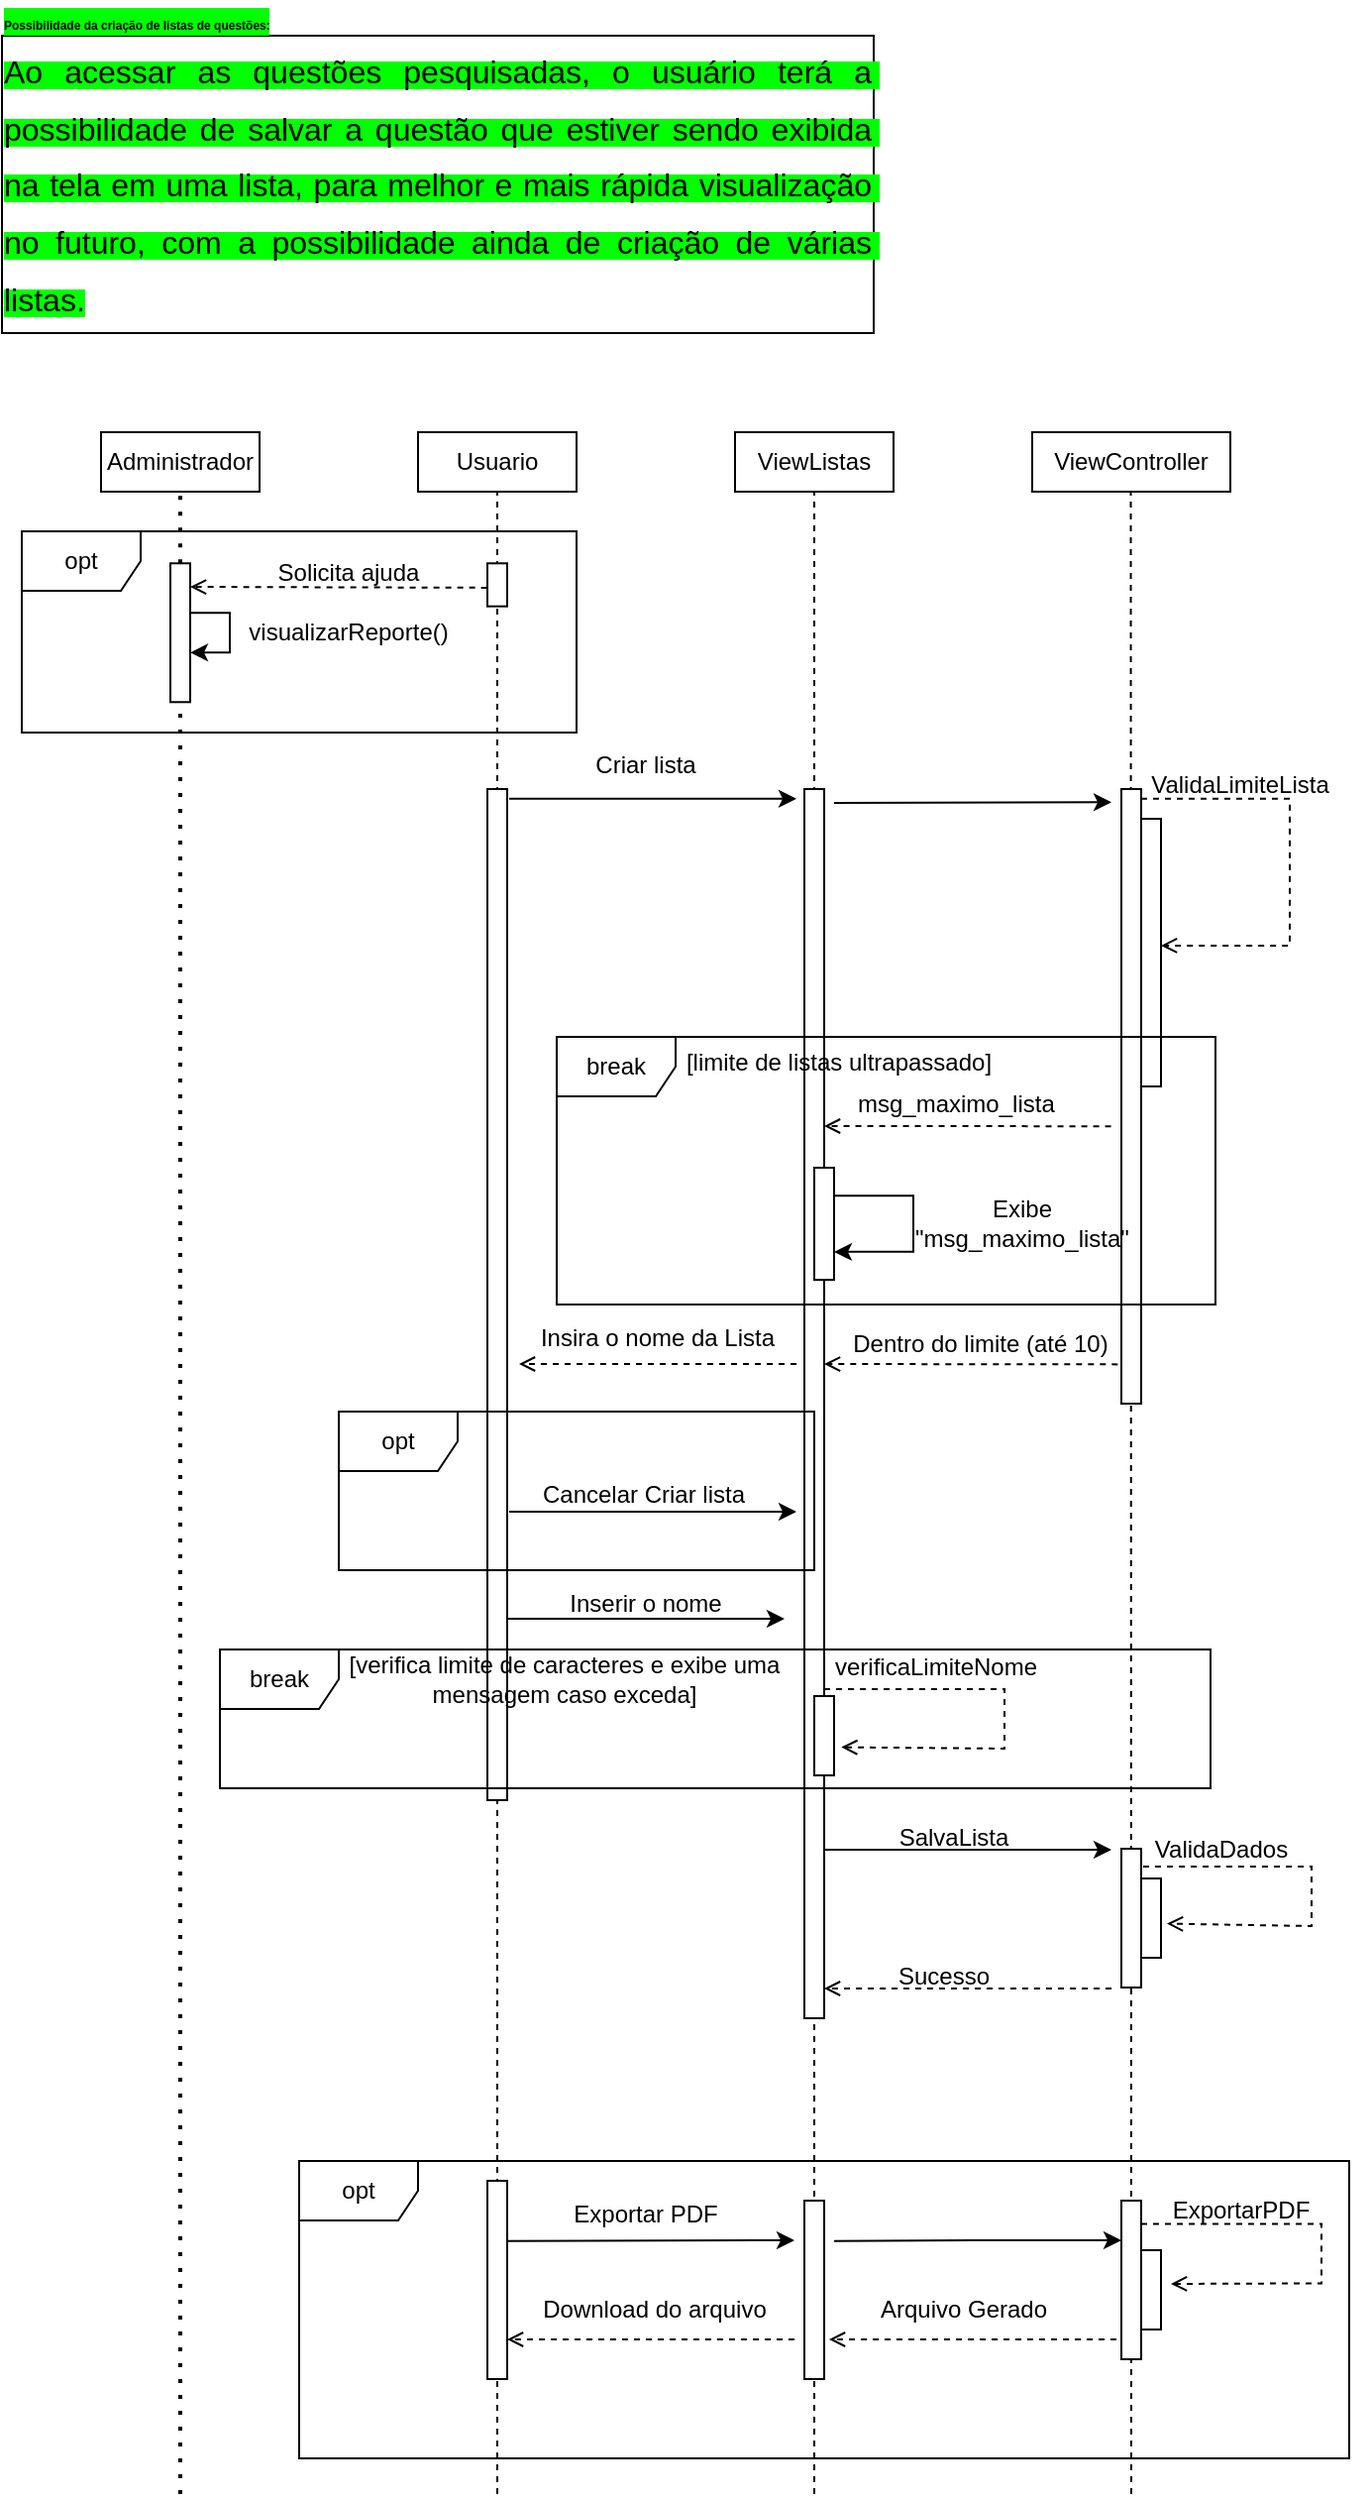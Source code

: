 <mxfile version="27.1.1">
  <diagram name="Página-1" id="BLvk0eQHxglNfP6eWdGU">
    <mxGraphModel dx="993" dy="403" grid="1" gridSize="10" guides="1" tooltips="1" connect="1" arrows="1" fold="1" page="1" pageScale="1" pageWidth="827" pageHeight="1169" math="0" shadow="0">
      <root>
        <mxCell id="0" />
        <mxCell id="1" parent="0" />
        <mxCell id="ODyMLqYF2nCaOZKzwvnY-1" value="&lt;span id=&quot;docs-internal-guid-a57da334-7fff-e3e3-7578-2005c0f5c0eb&quot;&gt;&lt;p style=&quot;line-height:1.8;text-align: justify;margin-top:0pt;margin-bottom:0pt;&quot; dir=&quot;ltr&quot;&gt;&lt;span style=&quot;font-family: Arial, sans-serif; background-color: rgb(0, 255, 0); font-weight: 700; font-variant-numeric: normal; font-variant-east-asian: normal; font-variant-alternates: normal; font-variant-position: normal; font-variant-emoji: normal; vertical-align: baseline; white-space-collapse: preserve;&quot;&gt;&lt;font style=&quot;font-size: 6px;&quot;&gt;Possibilidade da criação de listas de questões:&lt;/font&gt;&lt;/span&gt;&lt;/p&gt;&lt;p style=&quot;line-height:1.8;text-align: justify;margin-top:0pt;margin-bottom:0pt;&quot; dir=&quot;ltr&quot;&gt;&lt;span style=&quot;font-family: Arial, sans-serif; background-color: rgb(0, 255, 0); font-variant-numeric: normal; font-variant-east-asian: normal; font-variant-alternates: normal; font-variant-position: normal; font-variant-emoji: normal; vertical-align: baseline; white-space-collapse: preserve;&quot;&gt;&lt;font size=&quot;3&quot;&gt;Ao acessar as questões pesquisadas, o usuário terá a possibilidade de salvar a questão que estiver sendo exibida na tela em uma lista, para melhor e mais rápida visualização no futuro, com a possibilidade ainda de criação de várias listas.&lt;/font&gt;&lt;/span&gt;&lt;/p&gt;&lt;div&gt;&lt;span style=&quot;font-size: 12pt; font-family: Arial, sans-serif; background-color: rgb(0, 255, 0); font-variant-numeric: normal; font-variant-east-asian: normal; font-variant-alternates: normal; font-variant-position: normal; font-variant-emoji: normal; vertical-align: baseline; white-space-collapse: preserve;&quot;&gt;&lt;br&gt;&lt;/span&gt;&lt;/div&gt;&lt;/span&gt;" style="rounded=0;whiteSpace=wrap;html=1;" parent="1" vertex="1">
          <mxGeometry x="30" y="80" width="440" height="150" as="geometry" />
        </mxCell>
        <mxCell id="ODyMLqYF2nCaOZKzwvnY-2" value="Usuario" style="rounded=0;whiteSpace=wrap;html=1;" parent="1" vertex="1">
          <mxGeometry x="240" y="280" width="80" height="30" as="geometry" />
        </mxCell>
        <mxCell id="ODyMLqYF2nCaOZKzwvnY-4" value="" style="endArrow=none;dashed=1;html=1;rounded=0;" parent="1" edge="1">
          <mxGeometry width="50" height="50" relative="1" as="geometry">
            <mxPoint x="280" y="1320" as="sourcePoint" />
            <mxPoint x="280" y="310" as="targetPoint" />
          </mxGeometry>
        </mxCell>
        <mxCell id="YkKsjHE401IhQZZh_499-1" value="ViewListas" style="rounded=0;whiteSpace=wrap;html=1;" parent="1" vertex="1">
          <mxGeometry x="400" y="280" width="80" height="30" as="geometry" />
        </mxCell>
        <mxCell id="YkKsjHE401IhQZZh_499-2" value="" style="rounded=0;whiteSpace=wrap;html=1;" parent="1" vertex="1">
          <mxGeometry x="275" y="460" width="10" height="510" as="geometry" />
        </mxCell>
        <mxCell id="YkKsjHE401IhQZZh_499-6" value="" style="endArrow=none;dashed=1;html=1;rounded=0;" parent="1" edge="1">
          <mxGeometry width="50" height="50" relative="1" as="geometry">
            <mxPoint x="440" y="1320" as="sourcePoint" />
            <mxPoint x="440" y="310" as="targetPoint" />
          </mxGeometry>
        </mxCell>
        <mxCell id="YkKsjHE401IhQZZh_499-7" value="Administrador" style="rounded=0;whiteSpace=wrap;html=1;" parent="1" vertex="1">
          <mxGeometry x="80" y="280" width="80" height="30" as="geometry" />
        </mxCell>
        <mxCell id="YkKsjHE401IhQZZh_499-22" value="opt" style="shape=umlFrame;whiteSpace=wrap;html=1;pointerEvents=0;" parent="1" vertex="1">
          <mxGeometry x="40" y="330" width="280" height="101.5" as="geometry" />
        </mxCell>
        <mxCell id="YkKsjHE401IhQZZh_499-23" value="" style="endArrow=open;html=1;rounded=0;exitX=1.037;exitY=0.719;exitDx=0;exitDy=0;exitPerimeter=0;dashed=1;endFill=0;" parent="1" source="YkKsjHE401IhQZZh_499-26" edge="1">
          <mxGeometry width="50" height="50" relative="1" as="geometry">
            <mxPoint x="235" y="355.501" as="sourcePoint" />
            <mxPoint x="125" y="358" as="targetPoint" />
          </mxGeometry>
        </mxCell>
        <mxCell id="YkKsjHE401IhQZZh_499-25" style="edgeStyle=orthogonalEdgeStyle;rounded=0;orthogonalLoop=1;jettySize=auto;html=1;curved=0;" parent="1" source="YkKsjHE401IhQZZh_499-24" target="YkKsjHE401IhQZZh_499-24" edge="1">
          <mxGeometry relative="1" as="geometry" />
        </mxCell>
        <mxCell id="YkKsjHE401IhQZZh_499-26" value="Solicita ajuda" style="text;html=1;align=center;verticalAlign=middle;whiteSpace=wrap;rounded=0;" parent="1" vertex="1">
          <mxGeometry x="140" y="334.43" width="130" height="33.41" as="geometry" />
        </mxCell>
        <mxCell id="YkKsjHE401IhQZZh_499-27" value="visualizarReporte()" style="text;html=1;align=center;verticalAlign=middle;whiteSpace=wrap;rounded=0;" parent="1" vertex="1">
          <mxGeometry x="160" y="369.21" width="90" height="23.86" as="geometry" />
        </mxCell>
        <mxCell id="YkKsjHE401IhQZZh_499-28" value="" style="html=1;points=[[0,0,0,0,5],[0,1,0,0,-5],[1,0,0,0,5],[1,1,0,0,-5]];perimeter=orthogonalPerimeter;outlineConnect=0;targetShapes=umlLifeline;portConstraint=eastwest;newEdgeStyle={&quot;curved&quot;:0,&quot;rounded&quot;:0};" parent="1" vertex="1">
          <mxGeometry x="275" y="346.145" width="10" height="21.694" as="geometry" />
        </mxCell>
        <mxCell id="YkKsjHE401IhQZZh_499-30" value="" style="endArrow=none;dashed=1;html=1;dashPattern=1 3;strokeWidth=2;rounded=0;" parent="1" source="YkKsjHE401IhQZZh_499-24" edge="1">
          <mxGeometry width="50" height="50" relative="1" as="geometry">
            <mxPoint x="120" y="680" as="sourcePoint" />
            <mxPoint x="120" y="310" as="targetPoint" />
          </mxGeometry>
        </mxCell>
        <mxCell id="YkKsjHE401IhQZZh_499-31" value="" style="endArrow=none;dashed=1;html=1;dashPattern=1 3;strokeWidth=2;rounded=0;" parent="1" target="YkKsjHE401IhQZZh_499-24" edge="1">
          <mxGeometry width="50" height="50" relative="1" as="geometry">
            <mxPoint x="120" y="1320" as="sourcePoint" />
            <mxPoint x="120" y="310" as="targetPoint" />
          </mxGeometry>
        </mxCell>
        <mxCell id="YkKsjHE401IhQZZh_499-24" value="" style="html=1;points=[[0,0,0,0,5],[0,1,0,0,-5],[1,0,0,0,5],[1,1,0,0,-5]];perimeter=orthogonalPerimeter;outlineConnect=0;targetShapes=umlLifeline;portConstraint=eastwest;newEdgeStyle={&quot;curved&quot;:0,&quot;rounded&quot;:0};" parent="1" vertex="1">
          <mxGeometry x="115" y="346.141" width="10" height="70" as="geometry" />
        </mxCell>
        <mxCell id="YkKsjHE401IhQZZh_499-32" value="ViewController" style="rounded=0;whiteSpace=wrap;html=1;" parent="1" vertex="1">
          <mxGeometry x="550" y="280" width="100" height="30" as="geometry" />
        </mxCell>
        <mxCell id="V8U6Opk8REqJxy-VVyZn-2" value="" style="rounded=0;whiteSpace=wrap;html=1;" parent="1" vertex="1">
          <mxGeometry x="435" y="460" width="10" height="620" as="geometry" />
        </mxCell>
        <mxCell id="V8U6Opk8REqJxy-VVyZn-6" value="Criar lista" style="text;html=1;align=center;verticalAlign=middle;whiteSpace=wrap;rounded=0;" parent="1" vertex="1">
          <mxGeometry x="290" y="431.5" width="130" height="33.41" as="geometry" />
        </mxCell>
        <mxCell id="V8U6Opk8REqJxy-VVyZn-7" value="" style="endArrow=classic;html=1;rounded=0;" parent="1" edge="1">
          <mxGeometry width="50" height="50" relative="1" as="geometry">
            <mxPoint x="286" y="464.911" as="sourcePoint" />
            <mxPoint x="431" y="464.91" as="targetPoint" />
          </mxGeometry>
        </mxCell>
        <mxCell id="V8U6Opk8REqJxy-VVyZn-8" value="" style="endArrow=none;dashed=1;html=1;rounded=0;" parent="1" edge="1">
          <mxGeometry width="50" height="50" relative="1" as="geometry">
            <mxPoint x="600" y="1320" as="sourcePoint" />
            <mxPoint x="599.76" y="310" as="targetPoint" />
          </mxGeometry>
        </mxCell>
        <mxCell id="V8U6Opk8REqJxy-VVyZn-10" value="" style="endArrow=none;dashed=1;html=1;rounded=0;" parent="1" edge="1">
          <mxGeometry width="50" height="50" relative="1" as="geometry">
            <mxPoint x="595" y="600.5" as="sourcePoint" />
            <mxPoint x="595" y="630.5" as="targetPoint" />
          </mxGeometry>
        </mxCell>
        <mxCell id="V8U6Opk8REqJxy-VVyZn-9" value="" style="rounded=0;whiteSpace=wrap;html=1;" parent="1" vertex="1">
          <mxGeometry x="595" y="460" width="10" height="310" as="geometry" />
        </mxCell>
        <mxCell id="V8U6Opk8REqJxy-VVyZn-11" value="" style="endArrow=classic;html=1;rounded=0;entryX=0;entryY=0.75;entryDx=0;entryDy=0;" parent="1" target="V8U6Opk8REqJxy-VVyZn-14" edge="1">
          <mxGeometry width="50" height="50" relative="1" as="geometry">
            <mxPoint x="450" y="467" as="sourcePoint" />
            <mxPoint x="590" y="480" as="targetPoint" />
          </mxGeometry>
        </mxCell>
        <mxCell id="V8U6Opk8REqJxy-VVyZn-12" value="" style="rounded=0;whiteSpace=wrap;html=1;" parent="1" vertex="1">
          <mxGeometry x="605" y="475" width="10" height="135" as="geometry" />
        </mxCell>
        <mxCell id="V8U6Opk8REqJxy-VVyZn-13" value="" style="endArrow=open;html=1;rounded=0;exitX=1;exitY=0;exitDx=0;exitDy=0;dashed=1;endFill=0;entryX=1;entryY=0.474;entryDx=0;entryDy=0;entryPerimeter=0;" parent="1" target="V8U6Opk8REqJxy-VVyZn-12" edge="1">
          <mxGeometry width="50" height="50" relative="1" as="geometry">
            <mxPoint x="605" y="464.91" as="sourcePoint" />
            <mxPoint x="615" y="522.41" as="targetPoint" />
            <Array as="points">
              <mxPoint x="680" y="464.91" />
              <mxPoint x="680" y="539" />
            </Array>
          </mxGeometry>
        </mxCell>
        <mxCell id="V8U6Opk8REqJxy-VVyZn-14" value="ValidaLimiteLista" style="text;html=1;align=center;verticalAlign=middle;whiteSpace=wrap;rounded=0;" parent="1" vertex="1">
          <mxGeometry x="590" y="441.59" width="130" height="33.41" as="geometry" />
        </mxCell>
        <mxCell id="V8U6Opk8REqJxy-VVyZn-23" value="" style="endArrow=open;html=1;rounded=0;dashed=1;endFill=0;entryX=1.184;entryY=0.459;entryDx=0;entryDy=0;entryPerimeter=0;" parent="1" edge="1">
          <mxGeometry width="50" height="50" relative="1" as="geometry">
            <mxPoint x="593.16" y="750.19" as="sourcePoint" />
            <mxPoint x="445.0" y="750" as="targetPoint" />
          </mxGeometry>
        </mxCell>
        <mxCell id="V8U6Opk8REqJxy-VVyZn-25" value="Dentro do limite (até 10)" style="text;html=1;align=center;verticalAlign=middle;whiteSpace=wrap;rounded=0;" parent="1" vertex="1">
          <mxGeometry x="449" y="723" width="150" height="33.41" as="geometry" />
        </mxCell>
        <mxCell id="V8U6Opk8REqJxy-VVyZn-27" value="" style="endArrow=open;html=1;rounded=0;exitX=1.037;exitY=0.719;exitDx=0;exitDy=0;exitPerimeter=0;dashed=1;endFill=0;" parent="1" edge="1">
          <mxGeometry width="50" height="50" relative="1" as="geometry">
            <mxPoint x="431" y="750" as="sourcePoint" />
            <mxPoint x="291" y="750" as="targetPoint" />
          </mxGeometry>
        </mxCell>
        <mxCell id="V8U6Opk8REqJxy-VVyZn-28" value="Insira o nome da Lista" style="text;html=1;align=center;verticalAlign=middle;whiteSpace=wrap;rounded=0;" parent="1" vertex="1">
          <mxGeometry x="286" y="720" width="150" height="33.41" as="geometry" />
        </mxCell>
        <mxCell id="V8U6Opk8REqJxy-VVyZn-32" value="Inserir o nome" style="text;html=1;align=center;verticalAlign=middle;whiteSpace=wrap;rounded=0;" parent="1" vertex="1">
          <mxGeometry x="290" y="854.59" width="130" height="33.41" as="geometry" />
        </mxCell>
        <mxCell id="V8U6Opk8REqJxy-VVyZn-33" value="" style="endArrow=classic;html=1;rounded=0;" parent="1" edge="1">
          <mxGeometry width="50" height="50" relative="1" as="geometry">
            <mxPoint x="285" y="878.55" as="sourcePoint" />
            <mxPoint x="425" y="878.55" as="targetPoint" />
          </mxGeometry>
        </mxCell>
        <mxCell id="V8U6Opk8REqJxy-VVyZn-36" value="SalvaLista" style="text;html=1;align=center;verticalAlign=middle;resizable=0;points=[];autosize=1;strokeColor=none;fillColor=none;" parent="1" vertex="1">
          <mxGeometry x="470" y="974" width="80" height="30" as="geometry" />
        </mxCell>
        <mxCell id="V8U6Opk8REqJxy-VVyZn-43" value="break" style="shape=umlFrame;whiteSpace=wrap;html=1;pointerEvents=0;" parent="1" vertex="1">
          <mxGeometry x="310" y="585" width="332.5" height="135" as="geometry" />
        </mxCell>
        <mxCell id="V8U6Opk8REqJxy-VVyZn-44" value="" style="endArrow=classic;html=1;rounded=0;" parent="1" edge="1">
          <mxGeometry width="50" height="50" relative="1" as="geometry">
            <mxPoint x="445" y="995.0" as="sourcePoint" />
            <mxPoint x="590" y="995" as="targetPoint" />
          </mxGeometry>
        </mxCell>
        <mxCell id="V8U6Opk8REqJxy-VVyZn-45" value="" style="endArrow=open;html=1;rounded=0;dashed=1;endFill=0;entryX=1.3;entryY=0.57;entryDx=0;entryDy=0;entryPerimeter=0;" parent="1" target="V8U6Opk8REqJxy-VVyZn-46" edge="1">
          <mxGeometry width="50" height="50" relative="1" as="geometry">
            <mxPoint x="600" y="1003.5" as="sourcePoint" />
            <mxPoint x="625.5" y="1036.5" as="targetPoint" />
            <Array as="points">
              <mxPoint x="691" y="1003.5" />
              <mxPoint x="691" y="1033.5" />
            </Array>
          </mxGeometry>
        </mxCell>
        <mxCell id="V8U6Opk8REqJxy-VVyZn-46" value="" style="rounded=0;whiteSpace=wrap;html=1;" parent="1" vertex="1">
          <mxGeometry x="605" y="1009.5" width="10" height="40" as="geometry" />
        </mxCell>
        <mxCell id="V8U6Opk8REqJxy-VVyZn-48" value="ValidaDados" style="text;html=1;align=center;verticalAlign=middle;resizable=0;points=[];autosize=1;strokeColor=none;fillColor=none;" parent="1" vertex="1">
          <mxGeometry x="600" y="980" width="90" height="30" as="geometry" />
        </mxCell>
        <mxCell id="V8U6Opk8REqJxy-VVyZn-41" value="" style="rounded=0;whiteSpace=wrap;html=1;" parent="1" vertex="1">
          <mxGeometry x="595" y="994.5" width="10" height="70" as="geometry" />
        </mxCell>
        <mxCell id="V8U6Opk8REqJxy-VVyZn-49" value="" style="endArrow=open;html=1;rounded=0;dashed=1;endFill=0;" parent="1" edge="1">
          <mxGeometry width="50" height="50" relative="1" as="geometry">
            <mxPoint x="590" y="1065" as="sourcePoint" />
            <mxPoint x="445" y="1065" as="targetPoint" />
          </mxGeometry>
        </mxCell>
        <mxCell id="V8U6Opk8REqJxy-VVyZn-50" value="Sucesso" style="text;html=1;align=center;verticalAlign=middle;resizable=0;points=[];autosize=1;strokeColor=none;fillColor=none;" parent="1" vertex="1">
          <mxGeometry x="470" y="1043.5" width="70" height="30" as="geometry" />
        </mxCell>
        <mxCell id="V8U6Opk8REqJxy-VVyZn-54" value="&lt;b style=&quot;font-weight:normal;&quot; id=&quot;docs-internal-guid-245c9a75-7fff-a788-f105-0794429abbf5&quot;&gt;&lt;span style=&quot;font-family: Arial, sans-serif; color: rgb(0, 0, 0); background-color: transparent; font-weight: 400; font-style: normal; font-variant: normal; text-decoration: none; vertical-align: baseline; white-space: pre-wrap;&quot;&gt;&lt;font&gt;msg_maximo_lista&lt;/font&gt;&lt;/span&gt;&lt;/b&gt;" style="text;whiteSpace=wrap;html=1;" parent="1" vertex="1">
          <mxGeometry x="460" y="605.25" width="165" height="20" as="geometry" />
        </mxCell>
        <mxCell id="V8U6Opk8REqJxy-VVyZn-55" value="" style="endArrow=open;html=1;rounded=0;exitX=-0.022;exitY=0.919;exitDx=0;exitDy=0;exitPerimeter=0;dashed=1;endFill=0;" parent="1" edge="1">
          <mxGeometry width="50" height="50" relative="1" as="geometry">
            <mxPoint x="589.78" y="630.09" as="sourcePoint" />
            <mxPoint x="445" y="630" as="targetPoint" />
          </mxGeometry>
        </mxCell>
        <mxCell id="V8U6Opk8REqJxy-VVyZn-57" value="" style="rounded=0;whiteSpace=wrap;html=1;" parent="1" vertex="1">
          <mxGeometry x="275" y="1162" width="10" height="100" as="geometry" />
        </mxCell>
        <mxCell id="V8U6Opk8REqJxy-VVyZn-58" value="Exportar PDF" style="text;html=1;align=center;verticalAlign=middle;whiteSpace=wrap;rounded=0;" parent="1" vertex="1">
          <mxGeometry x="290" y="1162" width="130" height="33.41" as="geometry" />
        </mxCell>
        <mxCell id="V8U6Opk8REqJxy-VVyZn-63" value="" style="endArrow=classic;html=1;rounded=0;exitX=0;exitY=1;exitDx=0;exitDy=0;" parent="1" edge="1">
          <mxGeometry width="50" height="50" relative="1" as="geometry">
            <mxPoint x="285.0" y="1192.41" as="sourcePoint" />
            <mxPoint x="430" y="1192" as="targetPoint" />
          </mxGeometry>
        </mxCell>
        <mxCell id="V8U6Opk8REqJxy-VVyZn-64" value="" style="rounded=0;whiteSpace=wrap;html=1;" parent="1" vertex="1">
          <mxGeometry x="435" y="1172" width="10" height="90" as="geometry" />
        </mxCell>
        <mxCell id="V8U6Opk8REqJxy-VVyZn-65" value="" style="rounded=0;whiteSpace=wrap;html=1;" parent="1" vertex="1">
          <mxGeometry x="595" y="1172" width="10" height="80" as="geometry" />
        </mxCell>
        <mxCell id="V8U6Opk8REqJxy-VVyZn-67" value="opt" style="shape=umlFrame;whiteSpace=wrap;html=1;pointerEvents=0;" parent="1" vertex="1">
          <mxGeometry x="180" y="1152" width="530" height="150" as="geometry" />
        </mxCell>
        <mxCell id="V8U6Opk8REqJxy-VVyZn-68" value="" style="endArrow=open;html=1;rounded=0;dashed=1;endFill=0;" parent="1" edge="1">
          <mxGeometry width="50" height="50" relative="1" as="geometry">
            <mxPoint x="592.5" y="1242" as="sourcePoint" />
            <mxPoint x="447.5" y="1242" as="targetPoint" />
          </mxGeometry>
        </mxCell>
        <mxCell id="V8U6Opk8REqJxy-VVyZn-70" value="Arquivo Gerado" style="text;html=1;align=center;verticalAlign=middle;resizable=0;points=[];autosize=1;strokeColor=none;fillColor=none;" parent="1" vertex="1">
          <mxGeometry x="460" y="1212" width="110" height="30" as="geometry" />
        </mxCell>
        <mxCell id="V8U6Opk8REqJxy-VVyZn-71" value="" style="endArrow=classic;html=1;rounded=0;exitX=0;exitY=1;exitDx=0;exitDy=0;" parent="1" edge="1">
          <mxGeometry width="50" height="50" relative="1" as="geometry">
            <mxPoint x="450.0" y="1192.41" as="sourcePoint" />
            <mxPoint x="595" y="1192" as="targetPoint" />
            <Array as="points">
              <mxPoint x="520" y="1192" />
            </Array>
          </mxGeometry>
        </mxCell>
        <mxCell id="V8U6Opk8REqJxy-VVyZn-72" value="" style="endArrow=open;html=1;rounded=0;dashed=1;endFill=0;" parent="1" edge="1">
          <mxGeometry width="50" height="50" relative="1" as="geometry">
            <mxPoint x="430" y="1242" as="sourcePoint" />
            <mxPoint x="285" y="1242" as="targetPoint" />
          </mxGeometry>
        </mxCell>
        <mxCell id="V8U6Opk8REqJxy-VVyZn-75" value="" style="endArrow=open;html=1;rounded=0;dashed=1;endFill=0;" parent="1" edge="1">
          <mxGeometry width="50" height="50" relative="1" as="geometry">
            <mxPoint x="605" y="1183.71" as="sourcePoint" />
            <mxPoint x="620" y="1214" as="targetPoint" />
            <Array as="points">
              <mxPoint x="696" y="1183.71" />
              <mxPoint x="696" y="1213.71" />
            </Array>
          </mxGeometry>
        </mxCell>
        <mxCell id="V8U6Opk8REqJxy-VVyZn-76" value="" style="rounded=0;whiteSpace=wrap;html=1;" parent="1" vertex="1">
          <mxGeometry x="605" y="1197" width="10" height="40" as="geometry" />
        </mxCell>
        <mxCell id="V8U6Opk8REqJxy-VVyZn-77" value="ExportarPDF" style="text;html=1;align=center;verticalAlign=middle;resizable=0;points=[];autosize=1;strokeColor=none;fillColor=none;" parent="1" vertex="1">
          <mxGeometry x="610" y="1162" width="90" height="30" as="geometry" />
        </mxCell>
        <mxCell id="V8U6Opk8REqJxy-VVyZn-80" value="Download do arquivo" style="text;html=1;align=center;verticalAlign=middle;resizable=0;points=[];autosize=1;strokeColor=none;fillColor=none;" parent="1" vertex="1">
          <mxGeometry x="288.5" y="1212" width="140" height="30" as="geometry" />
        </mxCell>
        <mxCell id="V8U6Opk8REqJxy-VVyZn-81" value="opt" style="shape=umlFrame;whiteSpace=wrap;html=1;pointerEvents=0;" parent="1" vertex="1">
          <mxGeometry x="200" y="774" width="240" height="80" as="geometry" />
        </mxCell>
        <mxCell id="V8U6Opk8REqJxy-VVyZn-82" value="" style="endArrow=classic;html=1;rounded=0;" parent="1" edge="1">
          <mxGeometry width="50" height="50" relative="1" as="geometry">
            <mxPoint x="286" y="824.501" as="sourcePoint" />
            <mxPoint x="431" y="824.5" as="targetPoint" />
          </mxGeometry>
        </mxCell>
        <mxCell id="V8U6Opk8REqJxy-VVyZn-83" value="Cancelar Criar lista" style="text;html=1;align=center;verticalAlign=middle;whiteSpace=wrap;rounded=0;" parent="1" vertex="1">
          <mxGeometry x="288.5" y="799.25" width="130" height="33.41" as="geometry" />
        </mxCell>
        <mxCell id="ZD7yvqCuFe8xv7MHbOyk-3" value="break" style="shape=umlFrame;whiteSpace=wrap;html=1;pointerEvents=0;" vertex="1" parent="1">
          <mxGeometry x="140" y="894" width="500" height="70" as="geometry" />
        </mxCell>
        <mxCell id="ZD7yvqCuFe8xv7MHbOyk-5" value="" style="rounded=0;whiteSpace=wrap;html=1;" vertex="1" parent="1">
          <mxGeometry x="440" y="917.5" width="10" height="40" as="geometry" />
        </mxCell>
        <mxCell id="ZD7yvqCuFe8xv7MHbOyk-6" value="verificaLimiteNome" style="text;html=1;align=center;verticalAlign=middle;resizable=0;points=[];autosize=1;strokeColor=none;fillColor=none;" vertex="1" parent="1">
          <mxGeometry x="436" y="888" width="130" height="30" as="geometry" />
        </mxCell>
        <mxCell id="ZD7yvqCuFe8xv7MHbOyk-8" value="" style="endArrow=open;html=1;rounded=0;dashed=1;endFill=0;entryX=1.364;entryY=0.645;entryDx=0;entryDy=0;entryPerimeter=0;" edge="1" parent="1" target="ZD7yvqCuFe8xv7MHbOyk-5">
          <mxGeometry width="50" height="50" relative="1" as="geometry">
            <mxPoint x="445" y="914" as="sourcePoint" />
            <mxPoint x="463" y="942.5" as="targetPoint" />
            <Array as="points">
              <mxPoint x="536" y="914" />
              <mxPoint x="536" y="944" />
            </Array>
          </mxGeometry>
        </mxCell>
        <mxCell id="ZD7yvqCuFe8xv7MHbOyk-9" value="[verifica limite de caracteres e exibe uma mensagem caso exceda]" style="text;html=1;align=center;verticalAlign=middle;whiteSpace=wrap;rounded=0;" vertex="1" parent="1">
          <mxGeometry x="198.5" y="894" width="230" height="30" as="geometry" />
        </mxCell>
        <mxCell id="ZD7yvqCuFe8xv7MHbOyk-14" value="" style="rounded=0;whiteSpace=wrap;html=1;" vertex="1" parent="1">
          <mxGeometry x="440" y="651" width="10" height="56.59" as="geometry" />
        </mxCell>
        <mxCell id="ZD7yvqCuFe8xv7MHbOyk-16" style="edgeStyle=orthogonalEdgeStyle;rounded=0;orthogonalLoop=1;jettySize=auto;html=1;entryX=1;entryY=0.75;entryDx=0;entryDy=0;exitX=1;exitY=0.25;exitDx=0;exitDy=0;" edge="1" parent="1" source="ZD7yvqCuFe8xv7MHbOyk-14" target="ZD7yvqCuFe8xv7MHbOyk-14">
          <mxGeometry relative="1" as="geometry">
            <Array as="points">
              <mxPoint x="490" y="665" />
              <mxPoint x="490" y="693" />
            </Array>
          </mxGeometry>
        </mxCell>
        <mxCell id="ZD7yvqCuFe8xv7MHbOyk-17" value="Exibe&lt;div&gt;&quot;msg_maximo_lista&quot;&lt;/div&gt;" style="text;html=1;align=center;verticalAlign=middle;whiteSpace=wrap;rounded=0;" vertex="1" parent="1">
          <mxGeometry x="488.5" y="659.19" width="111.5" height="40.21" as="geometry" />
        </mxCell>
        <mxCell id="ZD7yvqCuFe8xv7MHbOyk-18" value="[limite de listas ultrapassado]" style="text;html=1;align=center;verticalAlign=middle;whiteSpace=wrap;rounded=0;" vertex="1" parent="1">
          <mxGeometry x="365" y="583" width="175" height="30" as="geometry" />
        </mxCell>
      </root>
    </mxGraphModel>
  </diagram>
</mxfile>
